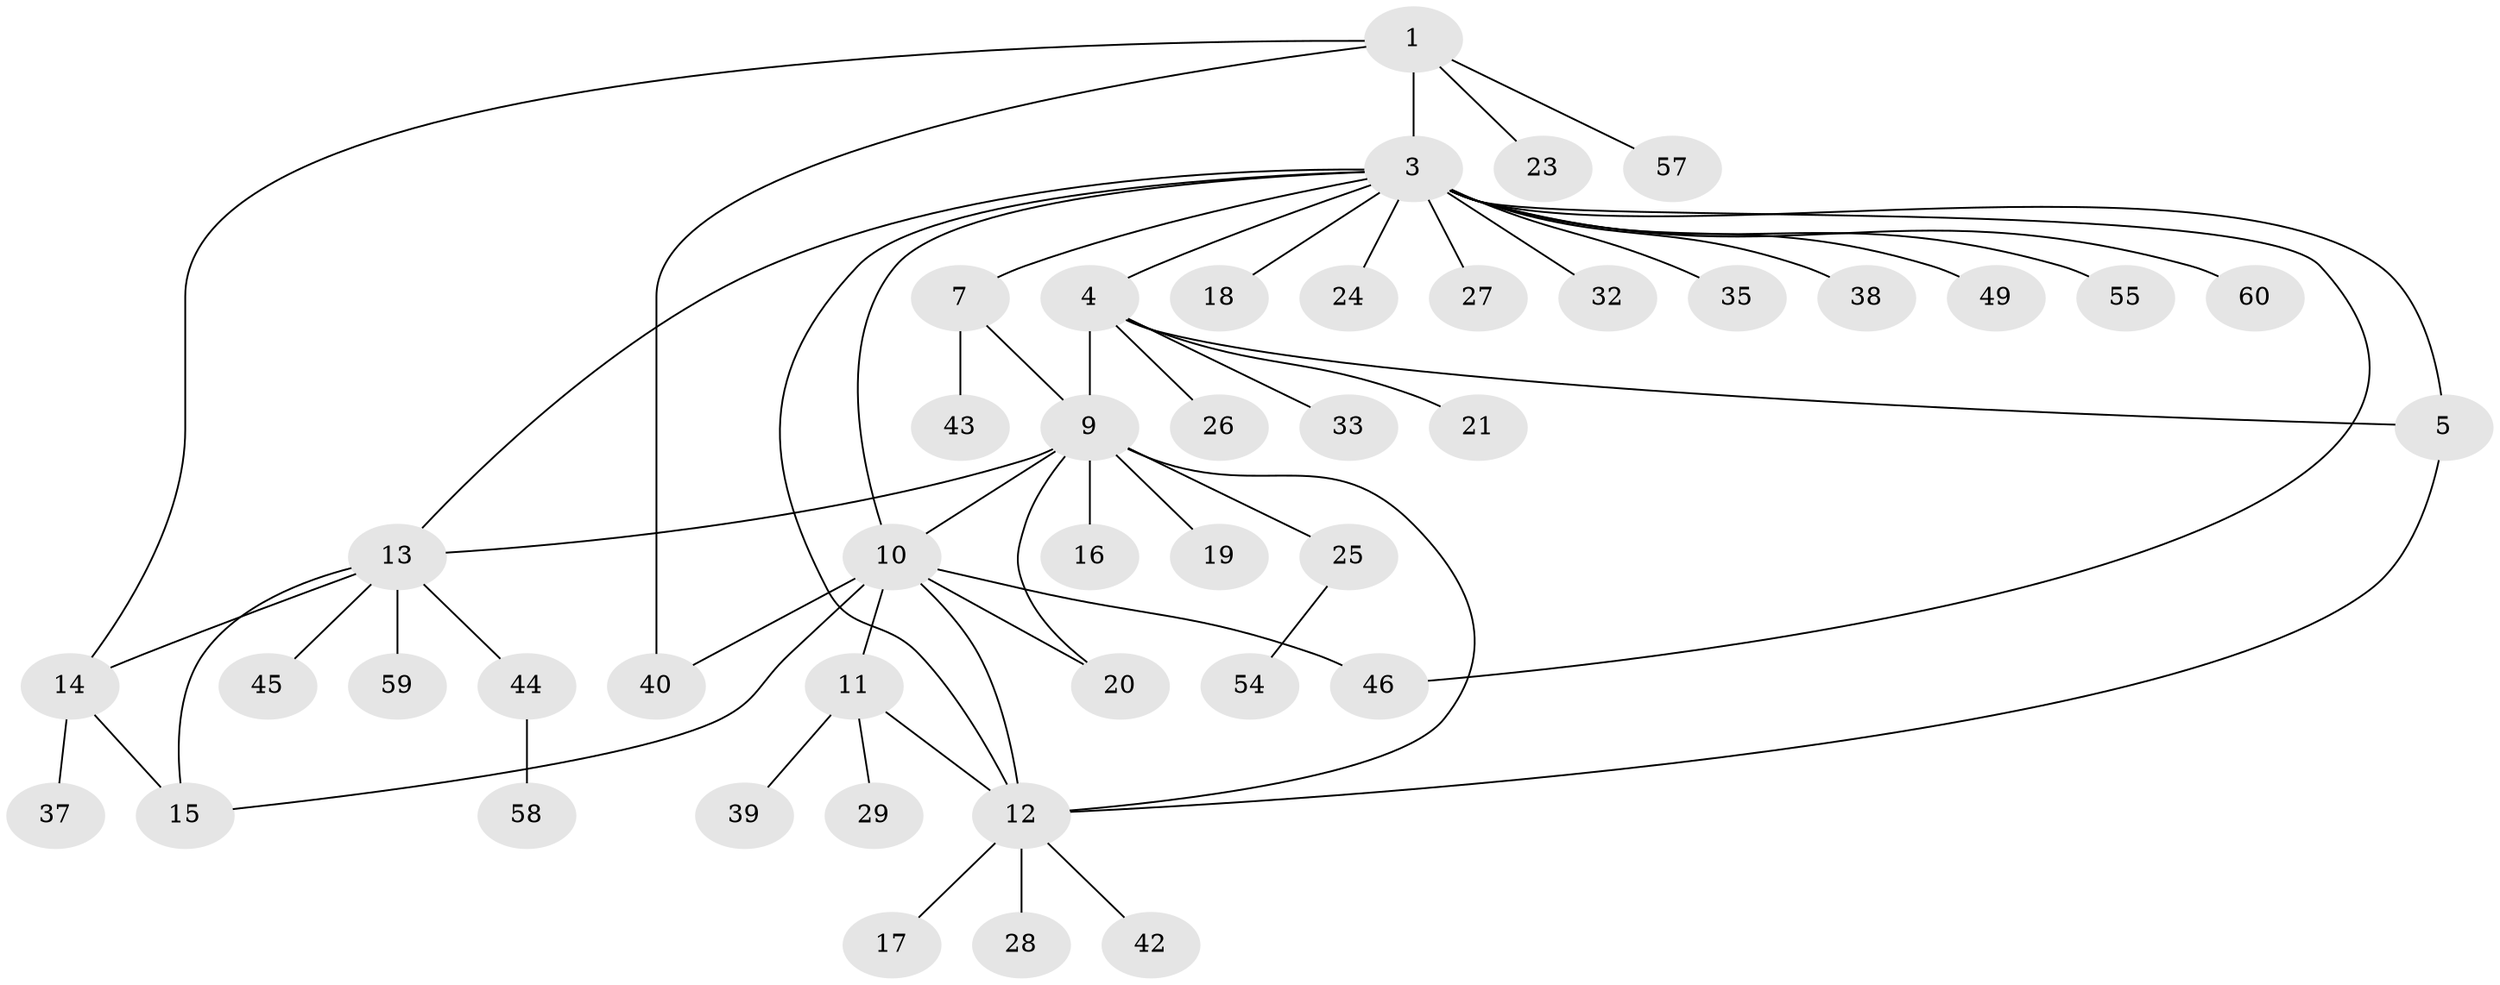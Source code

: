 // original degree distribution, {5: 0.05, 3: 0.11666666666666667, 13: 0.016666666666666666, 7: 0.05, 11: 0.016666666666666666, 9: 0.016666666666666666, 8: 0.016666666666666666, 1: 0.5666666666666667, 2: 0.15}
// Generated by graph-tools (version 1.1) at 2025/11/02/27/25 16:11:37]
// undirected, 44 vertices, 57 edges
graph export_dot {
graph [start="1"]
  node [color=gray90,style=filled];
  1 [super="+2"];
  3 [super="+6"];
  4 [super="+51"];
  5 [super="+30"];
  7 [super="+8"];
  9 [super="+34"];
  10 [super="+22"];
  11 [super="+31"];
  12 [super="+56"];
  13 [super="+50"];
  14 [super="+53"];
  15;
  16;
  17;
  18;
  19;
  20;
  21 [super="+41"];
  23;
  24;
  25;
  26;
  27;
  28;
  29;
  32 [super="+36"];
  33 [super="+52"];
  35;
  37;
  38;
  39;
  40;
  42;
  43;
  44 [super="+47"];
  45;
  46 [super="+48"];
  49;
  54;
  55;
  57;
  58;
  59;
  60;
  1 -- 3 [weight=2];
  1 -- 14;
  1 -- 23;
  1 -- 57;
  1 -- 40;
  3 -- 7;
  3 -- 12;
  3 -- 18;
  3 -- 24;
  3 -- 27;
  3 -- 32;
  3 -- 35;
  3 -- 46;
  3 -- 55;
  3 -- 60;
  3 -- 49;
  3 -- 4;
  3 -- 5;
  3 -- 38;
  3 -- 10;
  3 -- 13;
  4 -- 5;
  4 -- 9;
  4 -- 21;
  4 -- 26;
  4 -- 33;
  5 -- 12;
  7 -- 9 [weight=2];
  7 -- 43;
  9 -- 10;
  9 -- 13;
  9 -- 16;
  9 -- 19;
  9 -- 20;
  9 -- 25;
  9 -- 12;
  10 -- 11;
  10 -- 12;
  10 -- 15;
  10 -- 20;
  10 -- 40;
  10 -- 46;
  11 -- 12;
  11 -- 29;
  11 -- 39;
  12 -- 17;
  12 -- 28;
  12 -- 42;
  13 -- 14;
  13 -- 15;
  13 -- 44;
  13 -- 45;
  13 -- 59;
  14 -- 15;
  14 -- 37;
  25 -- 54;
  44 -- 58;
}
